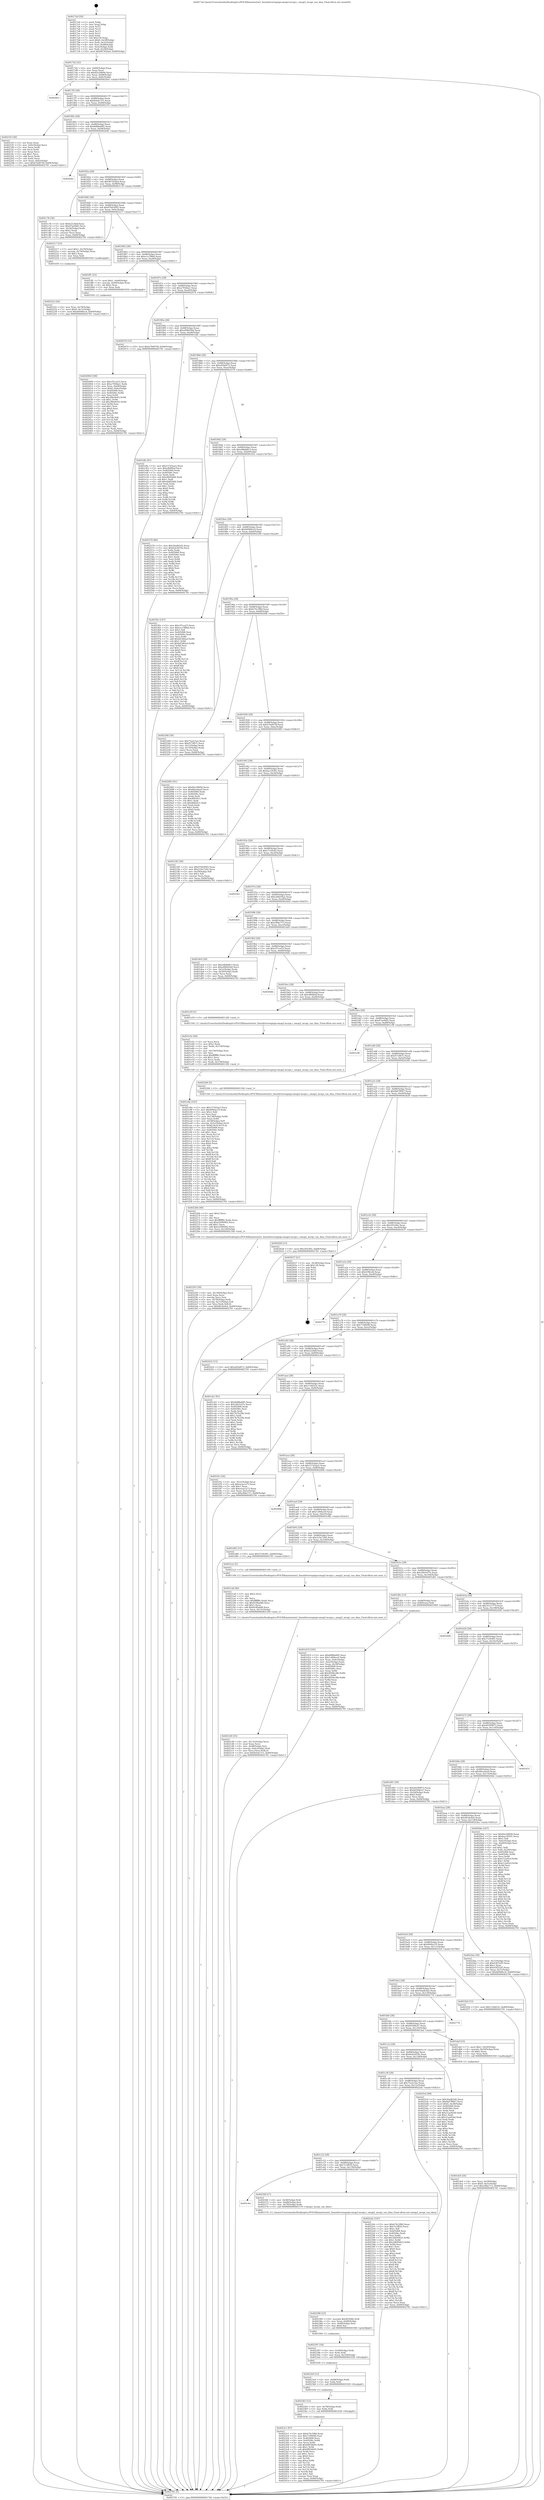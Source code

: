 digraph "0x4017a0" {
  label = "0x4017a0 (/mnt/c/Users/mathe/Desktop/tcc/POCII/binaries/extr_linuxdriversspispi-omap2-mcspi.c_omap2_mcspi_can_dma_Final-ollvm.out::main(0))"
  labelloc = "t"
  node[shape=record]

  Entry [label="",width=0.3,height=0.3,shape=circle,fillcolor=black,style=filled]
  "0x4017d2" [label="{
     0x4017d2 [32]\l
     | [instrs]\l
     &nbsp;&nbsp;0x4017d2 \<+6\>: mov -0x84(%rbp),%eax\l
     &nbsp;&nbsp;0x4017d8 \<+2\>: mov %eax,%ecx\l
     &nbsp;&nbsp;0x4017da \<+6\>: sub $0x82e2869d,%ecx\l
     &nbsp;&nbsp;0x4017e0 \<+6\>: mov %eax,-0x88(%rbp)\l
     &nbsp;&nbsp;0x4017e6 \<+6\>: mov %ecx,-0x8c(%rbp)\l
     &nbsp;&nbsp;0x4017ec \<+6\>: je 00000000004026ec \<main+0xf4c\>\l
  }"]
  "0x4026ec" [label="{
     0x4026ec\l
  }", style=dashed]
  "0x4017f2" [label="{
     0x4017f2 [28]\l
     | [instrs]\l
     &nbsp;&nbsp;0x4017f2 \<+5\>: jmp 00000000004017f7 \<main+0x57\>\l
     &nbsp;&nbsp;0x4017f7 \<+6\>: mov -0x88(%rbp),%eax\l
     &nbsp;&nbsp;0x4017fd \<+5\>: sub $0x8cbdc7e1,%eax\l
     &nbsp;&nbsp;0x401802 \<+6\>: mov %eax,-0x90(%rbp)\l
     &nbsp;&nbsp;0x401808 \<+6\>: je 00000000004021f3 \<main+0xa53\>\l
  }"]
  Exit [label="",width=0.3,height=0.3,shape=circle,fillcolor=black,style=filled,peripheries=2]
  "0x4021f3" [label="{
     0x4021f3 [36]\l
     | [instrs]\l
     &nbsp;&nbsp;0x4021f3 \<+2\>: xor %eax,%eax\l
     &nbsp;&nbsp;0x4021f5 \<+3\>: mov -0x6c(%rbp),%ecx\l
     &nbsp;&nbsp;0x4021f8 \<+2\>: mov %eax,%edx\l
     &nbsp;&nbsp;0x4021fa \<+2\>: sub %ecx,%edx\l
     &nbsp;&nbsp;0x4021fc \<+2\>: mov %eax,%ecx\l
     &nbsp;&nbsp;0x4021fe \<+3\>: sub $0x1,%ecx\l
     &nbsp;&nbsp;0x402201 \<+2\>: add %ecx,%edx\l
     &nbsp;&nbsp;0x402203 \<+2\>: sub %edx,%eax\l
     &nbsp;&nbsp;0x402205 \<+3\>: mov %eax,-0x6c(%rbp)\l
     &nbsp;&nbsp;0x402208 \<+10\>: movl $0xb7bd070f,-0x84(%rbp)\l
     &nbsp;&nbsp;0x402212 \<+5\>: jmp 0000000000402781 \<main+0xfe1\>\l
  }"]
  "0x40180e" [label="{
     0x40180e [28]\l
     | [instrs]\l
     &nbsp;&nbsp;0x40180e \<+5\>: jmp 0000000000401813 \<main+0x73\>\l
     &nbsp;&nbsp;0x401813 \<+6\>: mov -0x88(%rbp),%eax\l
     &nbsp;&nbsp;0x401819 \<+5\>: sub $0x8d88a685,%eax\l
     &nbsp;&nbsp;0x40181e \<+6\>: mov %eax,-0x94(%rbp)\l
     &nbsp;&nbsp;0x401824 \<+6\>: je 000000000040264c \<main+0xeac\>\l
  }"]
  "0x4023c1" [label="{
     0x4023c1 [97]\l
     | [instrs]\l
     &nbsp;&nbsp;0x4023c1 \<+5\>: mov $0xb74c5f8d,%eax\l
     &nbsp;&nbsp;0x4023c6 \<+5\>: mov $0x7190048,%esi\l
     &nbsp;&nbsp;0x4023cb \<+7\>: mov 0x405068,%ecx\l
     &nbsp;&nbsp;0x4023d2 \<+8\>: mov 0x40506c,%r8d\l
     &nbsp;&nbsp;0x4023da \<+3\>: mov %ecx,%r9d\l
     &nbsp;&nbsp;0x4023dd \<+7\>: add $0x6f834b95,%r9d\l
     &nbsp;&nbsp;0x4023e4 \<+4\>: sub $0x1,%r9d\l
     &nbsp;&nbsp;0x4023e8 \<+7\>: sub $0x6f834b95,%r9d\l
     &nbsp;&nbsp;0x4023ef \<+4\>: imul %r9d,%ecx\l
     &nbsp;&nbsp;0x4023f3 \<+3\>: and $0x1,%ecx\l
     &nbsp;&nbsp;0x4023f6 \<+3\>: cmp $0x0,%ecx\l
     &nbsp;&nbsp;0x4023f9 \<+4\>: sete %r10b\l
     &nbsp;&nbsp;0x4023fd \<+4\>: cmp $0xa,%r8d\l
     &nbsp;&nbsp;0x402401 \<+4\>: setl %r11b\l
     &nbsp;&nbsp;0x402405 \<+3\>: mov %r10b,%bl\l
     &nbsp;&nbsp;0x402408 \<+3\>: and %r11b,%bl\l
     &nbsp;&nbsp;0x40240b \<+3\>: xor %r11b,%r10b\l
     &nbsp;&nbsp;0x40240e \<+3\>: or %r10b,%bl\l
     &nbsp;&nbsp;0x402411 \<+3\>: test $0x1,%bl\l
     &nbsp;&nbsp;0x402414 \<+3\>: cmovne %esi,%eax\l
     &nbsp;&nbsp;0x402417 \<+6\>: mov %eax,-0x84(%rbp)\l
     &nbsp;&nbsp;0x40241d \<+5\>: jmp 0000000000402781 \<main+0xfe1\>\l
  }"]
  "0x40264c" [label="{
     0x40264c\l
  }", style=dashed]
  "0x40182a" [label="{
     0x40182a [28]\l
     | [instrs]\l
     &nbsp;&nbsp;0x40182a \<+5\>: jmp 000000000040182f \<main+0x8f\>\l
     &nbsp;&nbsp;0x40182f \<+6\>: mov -0x88(%rbp),%eax\l
     &nbsp;&nbsp;0x401835 \<+5\>: sub $0x96745ba4,%eax\l
     &nbsp;&nbsp;0x40183a \<+6\>: mov %eax,-0x98(%rbp)\l
     &nbsp;&nbsp;0x401840 \<+6\>: je 0000000000401c78 \<main+0x4d8\>\l
  }"]
  "0x4023b5" [label="{
     0x4023b5 [12]\l
     | [instrs]\l
     &nbsp;&nbsp;0x4023b5 \<+4\>: mov -0x78(%rbp),%rdx\l
     &nbsp;&nbsp;0x4023b9 \<+3\>: mov %rdx,%rdi\l
     &nbsp;&nbsp;0x4023bc \<+5\>: call 0000000000401030 \<free@plt\>\l
     | [calls]\l
     &nbsp;&nbsp;0x401030 \{1\} (unknown)\l
  }"]
  "0x401c78" [label="{
     0x401c78 [30]\l
     | [instrs]\l
     &nbsp;&nbsp;0x401c78 \<+5\>: mov $0xb222bbf,%eax\l
     &nbsp;&nbsp;0x401c7d \<+5\>: mov $0xd7ae0bf2,%ecx\l
     &nbsp;&nbsp;0x401c82 \<+3\>: mov -0x34(%rbp),%edx\l
     &nbsp;&nbsp;0x401c85 \<+3\>: cmp $0x2,%edx\l
     &nbsp;&nbsp;0x401c88 \<+3\>: cmovne %ecx,%eax\l
     &nbsp;&nbsp;0x401c8b \<+6\>: mov %eax,-0x84(%rbp)\l
     &nbsp;&nbsp;0x401c91 \<+5\>: jmp 0000000000402781 \<main+0xfe1\>\l
  }"]
  "0x401846" [label="{
     0x401846 [28]\l
     | [instrs]\l
     &nbsp;&nbsp;0x401846 \<+5\>: jmp 000000000040184b \<main+0xab\>\l
     &nbsp;&nbsp;0x40184b \<+6\>: mov -0x88(%rbp),%eax\l
     &nbsp;&nbsp;0x401851 \<+5\>: sub $0x97b03093,%eax\l
     &nbsp;&nbsp;0x401856 \<+6\>: mov %eax,-0x9c(%rbp)\l
     &nbsp;&nbsp;0x40185c \<+6\>: je 0000000000402217 \<main+0xa77\>\l
  }"]
  "0x402781" [label="{
     0x402781 [5]\l
     | [instrs]\l
     &nbsp;&nbsp;0x402781 \<+5\>: jmp 00000000004017d2 \<main+0x32\>\l
  }"]
  "0x4017a0" [label="{
     0x4017a0 [50]\l
     | [instrs]\l
     &nbsp;&nbsp;0x4017a0 \<+1\>: push %rbp\l
     &nbsp;&nbsp;0x4017a1 \<+3\>: mov %rsp,%rbp\l
     &nbsp;&nbsp;0x4017a4 \<+2\>: push %r15\l
     &nbsp;&nbsp;0x4017a6 \<+2\>: push %r14\l
     &nbsp;&nbsp;0x4017a8 \<+2\>: push %r13\l
     &nbsp;&nbsp;0x4017aa \<+2\>: push %r12\l
     &nbsp;&nbsp;0x4017ac \<+1\>: push %rbx\l
     &nbsp;&nbsp;0x4017ad \<+7\>: sub $0x128,%rsp\l
     &nbsp;&nbsp;0x4017b4 \<+7\>: movl $0x0,-0x38(%rbp)\l
     &nbsp;&nbsp;0x4017bb \<+3\>: mov %edi,-0x3c(%rbp)\l
     &nbsp;&nbsp;0x4017be \<+4\>: mov %rsi,-0x48(%rbp)\l
     &nbsp;&nbsp;0x4017c2 \<+3\>: mov -0x3c(%rbp),%edi\l
     &nbsp;&nbsp;0x4017c5 \<+3\>: mov %edi,-0x34(%rbp)\l
     &nbsp;&nbsp;0x4017c8 \<+10\>: movl $0x96745ba4,-0x84(%rbp)\l
  }"]
  "0x4023a9" [label="{
     0x4023a9 [12]\l
     | [instrs]\l
     &nbsp;&nbsp;0x4023a9 \<+4\>: mov -0x68(%rbp),%rdx\l
     &nbsp;&nbsp;0x4023ad \<+3\>: mov %rdx,%rdi\l
     &nbsp;&nbsp;0x4023b0 \<+5\>: call 0000000000401030 \<free@plt\>\l
     | [calls]\l
     &nbsp;&nbsp;0x401030 \{1\} (unknown)\l
  }"]
  "0x402217" [label="{
     0x402217 [23]\l
     | [instrs]\l
     &nbsp;&nbsp;0x402217 \<+7\>: movl $0x1,-0x70(%rbp)\l
     &nbsp;&nbsp;0x40221e \<+4\>: movslq -0x70(%rbp),%rax\l
     &nbsp;&nbsp;0x402222 \<+4\>: shl $0x3,%rax\l
     &nbsp;&nbsp;0x402226 \<+3\>: mov %rax,%rdi\l
     &nbsp;&nbsp;0x402229 \<+5\>: call 0000000000401050 \<malloc@plt\>\l
     | [calls]\l
     &nbsp;&nbsp;0x401050 \{1\} (unknown)\l
  }"]
  "0x401862" [label="{
     0x401862 [28]\l
     | [instrs]\l
     &nbsp;&nbsp;0x401862 \<+5\>: jmp 0000000000401867 \<main+0xc7\>\l
     &nbsp;&nbsp;0x401867 \<+6\>: mov -0x88(%rbp),%eax\l
     &nbsp;&nbsp;0x40186d \<+5\>: sub $0xa1a7f8bd,%eax\l
     &nbsp;&nbsp;0x401872 \<+6\>: mov %eax,-0xa0(%rbp)\l
     &nbsp;&nbsp;0x401878 \<+6\>: je 0000000000401ff1 \<main+0x851\>\l
  }"]
  "0x402397" [label="{
     0x402397 [18]\l
     | [instrs]\l
     &nbsp;&nbsp;0x402397 \<+4\>: mov -0x58(%rbp),%rdx\l
     &nbsp;&nbsp;0x40239b \<+3\>: mov %rdx,%rdi\l
     &nbsp;&nbsp;0x40239e \<+6\>: mov %eax,-0x144(%rbp)\l
     &nbsp;&nbsp;0x4023a4 \<+5\>: call 0000000000401030 \<free@plt\>\l
     | [calls]\l
     &nbsp;&nbsp;0x401030 \{1\} (unknown)\l
  }"]
  "0x401ff1" [label="{
     0x401ff1 [23]\l
     | [instrs]\l
     &nbsp;&nbsp;0x401ff1 \<+7\>: movl $0x1,-0x60(%rbp)\l
     &nbsp;&nbsp;0x401ff8 \<+4\>: movslq -0x60(%rbp),%rax\l
     &nbsp;&nbsp;0x401ffc \<+4\>: shl $0x2,%rax\l
     &nbsp;&nbsp;0x402000 \<+3\>: mov %rax,%rdi\l
     &nbsp;&nbsp;0x402003 \<+5\>: call 0000000000401050 \<malloc@plt\>\l
     | [calls]\l
     &nbsp;&nbsp;0x401050 \{1\} (unknown)\l
  }"]
  "0x40187e" [label="{
     0x40187e [28]\l
     | [instrs]\l
     &nbsp;&nbsp;0x40187e \<+5\>: jmp 0000000000401883 \<main+0xe3\>\l
     &nbsp;&nbsp;0x401883 \<+6\>: mov -0x88(%rbp),%eax\l
     &nbsp;&nbsp;0x401889 \<+5\>: sub $0xa7f56ba1,%eax\l
     &nbsp;&nbsp;0x40188e \<+6\>: mov %eax,-0xa4(%rbp)\l
     &nbsp;&nbsp;0x401894 \<+6\>: je 0000000000402074 \<main+0x8d4\>\l
  }"]
  "0x402380" [label="{
     0x402380 [23]\l
     | [instrs]\l
     &nbsp;&nbsp;0x402380 \<+10\>: movabs $0x4030b6,%rdi\l
     &nbsp;&nbsp;0x40238a \<+3\>: mov %eax,-0x80(%rbp)\l
     &nbsp;&nbsp;0x40238d \<+3\>: mov -0x80(%rbp),%esi\l
     &nbsp;&nbsp;0x402390 \<+2\>: mov $0x0,%al\l
     &nbsp;&nbsp;0x402392 \<+5\>: call 0000000000401040 \<printf@plt\>\l
     | [calls]\l
     &nbsp;&nbsp;0x401040 \{1\} (unknown)\l
  }"]
  "0x402074" [label="{
     0x402074 [15]\l
     | [instrs]\l
     &nbsp;&nbsp;0x402074 \<+10\>: movl $0xb7bd070f,-0x84(%rbp)\l
     &nbsp;&nbsp;0x40207e \<+5\>: jmp 0000000000402781 \<main+0xfe1\>\l
  }"]
  "0x40189a" [label="{
     0x40189a [28]\l
     | [instrs]\l
     &nbsp;&nbsp;0x40189a \<+5\>: jmp 000000000040189f \<main+0xff\>\l
     &nbsp;&nbsp;0x40189f \<+6\>: mov -0x88(%rbp),%eax\l
     &nbsp;&nbsp;0x4018a5 \<+5\>: sub $0xa90b026d,%eax\l
     &nbsp;&nbsp;0x4018aa \<+6\>: mov %eax,-0xa8(%rbp)\l
     &nbsp;&nbsp;0x4018b0 \<+6\>: je 0000000000401dfe \<main+0x65e\>\l
  }"]
  "0x401c6e" [label="{
     0x401c6e\l
  }", style=dashed]
  "0x401dfe" [label="{
     0x401dfe [91]\l
     | [instrs]\l
     &nbsp;&nbsp;0x401dfe \<+5\>: mov $0x157d3aa3,%eax\l
     &nbsp;&nbsp;0x401e03 \<+5\>: mov $0xcf84f6af,%ecx\l
     &nbsp;&nbsp;0x401e08 \<+7\>: mov 0x405068,%edx\l
     &nbsp;&nbsp;0x401e0f \<+7\>: mov 0x40506c,%esi\l
     &nbsp;&nbsp;0x401e16 \<+2\>: mov %edx,%edi\l
     &nbsp;&nbsp;0x401e18 \<+6\>: sub $0xe8df2dd4,%edi\l
     &nbsp;&nbsp;0x401e1e \<+3\>: sub $0x1,%edi\l
     &nbsp;&nbsp;0x401e21 \<+6\>: add $0xe8df2dd4,%edi\l
     &nbsp;&nbsp;0x401e27 \<+3\>: imul %edi,%edx\l
     &nbsp;&nbsp;0x401e2a \<+3\>: and $0x1,%edx\l
     &nbsp;&nbsp;0x401e2d \<+3\>: cmp $0x0,%edx\l
     &nbsp;&nbsp;0x401e30 \<+4\>: sete %r8b\l
     &nbsp;&nbsp;0x401e34 \<+3\>: cmp $0xa,%esi\l
     &nbsp;&nbsp;0x401e37 \<+4\>: setl %r9b\l
     &nbsp;&nbsp;0x401e3b \<+3\>: mov %r8b,%r10b\l
     &nbsp;&nbsp;0x401e3e \<+3\>: and %r9b,%r10b\l
     &nbsp;&nbsp;0x401e41 \<+3\>: xor %r9b,%r8b\l
     &nbsp;&nbsp;0x401e44 \<+3\>: or %r8b,%r10b\l
     &nbsp;&nbsp;0x401e47 \<+4\>: test $0x1,%r10b\l
     &nbsp;&nbsp;0x401e4b \<+3\>: cmovne %ecx,%eax\l
     &nbsp;&nbsp;0x401e4e \<+6\>: mov %eax,-0x84(%rbp)\l
     &nbsp;&nbsp;0x401e54 \<+5\>: jmp 0000000000402781 \<main+0xfe1\>\l
  }"]
  "0x4018b6" [label="{
     0x4018b6 [28]\l
     | [instrs]\l
     &nbsp;&nbsp;0x4018b6 \<+5\>: jmp 00000000004018bb \<main+0x11b\>\l
     &nbsp;&nbsp;0x4018bb \<+6\>: mov -0x88(%rbp),%eax\l
     &nbsp;&nbsp;0x4018c1 \<+5\>: sub $0xa92bf472,%eax\l
     &nbsp;&nbsp;0x4018c6 \<+6\>: mov %eax,-0xac(%rbp)\l
     &nbsp;&nbsp;0x4018cc \<+6\>: je 0000000000402570 \<main+0xdd0\>\l
  }"]
  "0x40236f" [label="{
     0x40236f [17]\l
     | [instrs]\l
     &nbsp;&nbsp;0x40236f \<+4\>: mov -0x58(%rbp),%rdi\l
     &nbsp;&nbsp;0x402373 \<+4\>: mov -0x68(%rbp),%rsi\l
     &nbsp;&nbsp;0x402377 \<+4\>: mov -0x78(%rbp),%rdx\l
     &nbsp;&nbsp;0x40237b \<+5\>: call 0000000000401570 \<omap2_mcspi_can_dma\>\l
     | [calls]\l
     &nbsp;&nbsp;0x401570 \{1\} (/mnt/c/Users/mathe/Desktop/tcc/POCII/binaries/extr_linuxdriversspispi-omap2-mcspi.c_omap2_mcspi_can_dma_Final-ollvm.out::omap2_mcspi_can_dma)\l
  }"]
  "0x402570" [label="{
     0x402570 [86]\l
     | [instrs]\l
     &nbsp;&nbsp;0x402570 \<+5\>: mov $0x56adb3d2,%eax\l
     &nbsp;&nbsp;0x402575 \<+5\>: mov $0x6eb3d19e,%ecx\l
     &nbsp;&nbsp;0x40257a \<+2\>: xor %edx,%edx\l
     &nbsp;&nbsp;0x40257c \<+7\>: mov 0x405068,%esi\l
     &nbsp;&nbsp;0x402583 \<+7\>: mov 0x40506c,%edi\l
     &nbsp;&nbsp;0x40258a \<+3\>: sub $0x1,%edx\l
     &nbsp;&nbsp;0x40258d \<+3\>: mov %esi,%r8d\l
     &nbsp;&nbsp;0x402590 \<+3\>: add %edx,%r8d\l
     &nbsp;&nbsp;0x402593 \<+4\>: imul %r8d,%esi\l
     &nbsp;&nbsp;0x402597 \<+3\>: and $0x1,%esi\l
     &nbsp;&nbsp;0x40259a \<+3\>: cmp $0x0,%esi\l
     &nbsp;&nbsp;0x40259d \<+4\>: sete %r9b\l
     &nbsp;&nbsp;0x4025a1 \<+3\>: cmp $0xa,%edi\l
     &nbsp;&nbsp;0x4025a4 \<+4\>: setl %r10b\l
     &nbsp;&nbsp;0x4025a8 \<+3\>: mov %r9b,%r11b\l
     &nbsp;&nbsp;0x4025ab \<+3\>: and %r10b,%r11b\l
     &nbsp;&nbsp;0x4025ae \<+3\>: xor %r10b,%r9b\l
     &nbsp;&nbsp;0x4025b1 \<+3\>: or %r9b,%r11b\l
     &nbsp;&nbsp;0x4025b4 \<+4\>: test $0x1,%r11b\l
     &nbsp;&nbsp;0x4025b8 \<+3\>: cmovne %ecx,%eax\l
     &nbsp;&nbsp;0x4025bb \<+6\>: mov %eax,-0x84(%rbp)\l
     &nbsp;&nbsp;0x4025c1 \<+5\>: jmp 0000000000402781 \<main+0xfe1\>\l
  }"]
  "0x4018d2" [label="{
     0x4018d2 [28]\l
     | [instrs]\l
     &nbsp;&nbsp;0x4018d2 \<+5\>: jmp 00000000004018d7 \<main+0x137\>\l
     &nbsp;&nbsp;0x4018d7 \<+6\>: mov -0x88(%rbp),%eax\l
     &nbsp;&nbsp;0x4018dd \<+5\>: sub $0xa9bbb8c3,%eax\l
     &nbsp;&nbsp;0x4018e2 \<+6\>: mov %eax,-0xb0(%rbp)\l
     &nbsp;&nbsp;0x4018e8 \<+6\>: je 0000000000401f5e \<main+0x7be\>\l
  }"]
  "0x401c52" [label="{
     0x401c52 [28]\l
     | [instrs]\l
     &nbsp;&nbsp;0x401c52 \<+5\>: jmp 0000000000401c57 \<main+0x4b7\>\l
     &nbsp;&nbsp;0x401c57 \<+6\>: mov -0x88(%rbp),%eax\l
     &nbsp;&nbsp;0x401c5d \<+5\>: sub $0x7e1ff5f3,%eax\l
     &nbsp;&nbsp;0x401c62 \<+6\>: mov %eax,-0x130(%rbp)\l
     &nbsp;&nbsp;0x401c68 \<+6\>: je 000000000040236f \<main+0xbcf\>\l
  }"]
  "0x401f5e" [label="{
     0x401f5e [147]\l
     | [instrs]\l
     &nbsp;&nbsp;0x401f5e \<+5\>: mov $0xcf7cca53,%eax\l
     &nbsp;&nbsp;0x401f63 \<+5\>: mov $0xa1a7f8bd,%ecx\l
     &nbsp;&nbsp;0x401f68 \<+2\>: mov $0x1,%dl\l
     &nbsp;&nbsp;0x401f6a \<+7\>: mov 0x405068,%esi\l
     &nbsp;&nbsp;0x401f71 \<+7\>: mov 0x40506c,%edi\l
     &nbsp;&nbsp;0x401f78 \<+3\>: mov %esi,%r8d\l
     &nbsp;&nbsp;0x401f7b \<+7\>: add $0xb43d6acf,%r8d\l
     &nbsp;&nbsp;0x401f82 \<+4\>: sub $0x1,%r8d\l
     &nbsp;&nbsp;0x401f86 \<+7\>: sub $0xb43d6acf,%r8d\l
     &nbsp;&nbsp;0x401f8d \<+4\>: imul %r8d,%esi\l
     &nbsp;&nbsp;0x401f91 \<+3\>: and $0x1,%esi\l
     &nbsp;&nbsp;0x401f94 \<+3\>: cmp $0x0,%esi\l
     &nbsp;&nbsp;0x401f97 \<+4\>: sete %r9b\l
     &nbsp;&nbsp;0x401f9b \<+3\>: cmp $0xa,%edi\l
     &nbsp;&nbsp;0x401f9e \<+4\>: setl %r10b\l
     &nbsp;&nbsp;0x401fa2 \<+3\>: mov %r9b,%r11b\l
     &nbsp;&nbsp;0x401fa5 \<+4\>: xor $0xff,%r11b\l
     &nbsp;&nbsp;0x401fa9 \<+3\>: mov %r10b,%bl\l
     &nbsp;&nbsp;0x401fac \<+3\>: xor $0xff,%bl\l
     &nbsp;&nbsp;0x401faf \<+3\>: xor $0x0,%dl\l
     &nbsp;&nbsp;0x401fb2 \<+3\>: mov %r11b,%r14b\l
     &nbsp;&nbsp;0x401fb5 \<+4\>: and $0x0,%r14b\l
     &nbsp;&nbsp;0x401fb9 \<+3\>: and %dl,%r9b\l
     &nbsp;&nbsp;0x401fbc \<+3\>: mov %bl,%r15b\l
     &nbsp;&nbsp;0x401fbf \<+4\>: and $0x0,%r15b\l
     &nbsp;&nbsp;0x401fc3 \<+3\>: and %dl,%r10b\l
     &nbsp;&nbsp;0x401fc6 \<+3\>: or %r9b,%r14b\l
     &nbsp;&nbsp;0x401fc9 \<+3\>: or %r10b,%r15b\l
     &nbsp;&nbsp;0x401fcc \<+3\>: xor %r15b,%r14b\l
     &nbsp;&nbsp;0x401fcf \<+3\>: or %bl,%r11b\l
     &nbsp;&nbsp;0x401fd2 \<+4\>: xor $0xff,%r11b\l
     &nbsp;&nbsp;0x401fd6 \<+3\>: or $0x0,%dl\l
     &nbsp;&nbsp;0x401fd9 \<+3\>: and %dl,%r11b\l
     &nbsp;&nbsp;0x401fdc \<+3\>: or %r11b,%r14b\l
     &nbsp;&nbsp;0x401fdf \<+4\>: test $0x1,%r14b\l
     &nbsp;&nbsp;0x401fe3 \<+3\>: cmovne %ecx,%eax\l
     &nbsp;&nbsp;0x401fe6 \<+6\>: mov %eax,-0x84(%rbp)\l
     &nbsp;&nbsp;0x401fec \<+5\>: jmp 0000000000402781 \<main+0xfe1\>\l
  }"]
  "0x4018ee" [label="{
     0x4018ee [28]\l
     | [instrs]\l
     &nbsp;&nbsp;0x4018ee \<+5\>: jmp 00000000004018f3 \<main+0x153\>\l
     &nbsp;&nbsp;0x4018f3 \<+6\>: mov -0x88(%rbp),%eax\l
     &nbsp;&nbsp;0x4018f9 \<+5\>: sub $0xb6948cc4,%eax\l
     &nbsp;&nbsp;0x4018fe \<+6\>: mov %eax,-0xb4(%rbp)\l
     &nbsp;&nbsp;0x401904 \<+6\>: je 0000000000402248 \<main+0xaa8\>\l
  }"]
  "0x4022dc" [label="{
     0x4022dc [147]\l
     | [instrs]\l
     &nbsp;&nbsp;0x4022dc \<+5\>: mov $0xb74c5f8d,%eax\l
     &nbsp;&nbsp;0x4022e1 \<+5\>: mov $0x7e1ff5f3,%ecx\l
     &nbsp;&nbsp;0x4022e6 \<+2\>: mov $0x1,%dl\l
     &nbsp;&nbsp;0x4022e8 \<+7\>: mov 0x405068,%esi\l
     &nbsp;&nbsp;0x4022ef \<+7\>: mov 0x40506c,%edi\l
     &nbsp;&nbsp;0x4022f6 \<+3\>: mov %esi,%r8d\l
     &nbsp;&nbsp;0x4022f9 \<+7\>: add $0x2d695823,%r8d\l
     &nbsp;&nbsp;0x402300 \<+4\>: sub $0x1,%r8d\l
     &nbsp;&nbsp;0x402304 \<+7\>: sub $0x2d695823,%r8d\l
     &nbsp;&nbsp;0x40230b \<+4\>: imul %r8d,%esi\l
     &nbsp;&nbsp;0x40230f \<+3\>: and $0x1,%esi\l
     &nbsp;&nbsp;0x402312 \<+3\>: cmp $0x0,%esi\l
     &nbsp;&nbsp;0x402315 \<+4\>: sete %r9b\l
     &nbsp;&nbsp;0x402319 \<+3\>: cmp $0xa,%edi\l
     &nbsp;&nbsp;0x40231c \<+4\>: setl %r10b\l
     &nbsp;&nbsp;0x402320 \<+3\>: mov %r9b,%r11b\l
     &nbsp;&nbsp;0x402323 \<+4\>: xor $0xff,%r11b\l
     &nbsp;&nbsp;0x402327 \<+3\>: mov %r10b,%bl\l
     &nbsp;&nbsp;0x40232a \<+3\>: xor $0xff,%bl\l
     &nbsp;&nbsp;0x40232d \<+3\>: xor $0x1,%dl\l
     &nbsp;&nbsp;0x402330 \<+3\>: mov %r11b,%r14b\l
     &nbsp;&nbsp;0x402333 \<+4\>: and $0xff,%r14b\l
     &nbsp;&nbsp;0x402337 \<+3\>: and %dl,%r9b\l
     &nbsp;&nbsp;0x40233a \<+3\>: mov %bl,%r15b\l
     &nbsp;&nbsp;0x40233d \<+4\>: and $0xff,%r15b\l
     &nbsp;&nbsp;0x402341 \<+3\>: and %dl,%r10b\l
     &nbsp;&nbsp;0x402344 \<+3\>: or %r9b,%r14b\l
     &nbsp;&nbsp;0x402347 \<+3\>: or %r10b,%r15b\l
     &nbsp;&nbsp;0x40234a \<+3\>: xor %r15b,%r14b\l
     &nbsp;&nbsp;0x40234d \<+3\>: or %bl,%r11b\l
     &nbsp;&nbsp;0x402350 \<+4\>: xor $0xff,%r11b\l
     &nbsp;&nbsp;0x402354 \<+3\>: or $0x1,%dl\l
     &nbsp;&nbsp;0x402357 \<+3\>: and %dl,%r11b\l
     &nbsp;&nbsp;0x40235a \<+3\>: or %r11b,%r14b\l
     &nbsp;&nbsp;0x40235d \<+4\>: test $0x1,%r14b\l
     &nbsp;&nbsp;0x402361 \<+3\>: cmovne %ecx,%eax\l
     &nbsp;&nbsp;0x402364 \<+6\>: mov %eax,-0x84(%rbp)\l
     &nbsp;&nbsp;0x40236a \<+5\>: jmp 0000000000402781 \<main+0xfe1\>\l
  }"]
  "0x402248" [label="{
     0x402248 [30]\l
     | [instrs]\l
     &nbsp;&nbsp;0x402248 \<+5\>: mov $0x75a2c5ae,%eax\l
     &nbsp;&nbsp;0x40224d \<+5\>: mov $0xf572fb7c,%ecx\l
     &nbsp;&nbsp;0x402252 \<+3\>: mov -0x7c(%rbp),%edx\l
     &nbsp;&nbsp;0x402255 \<+3\>: cmp -0x70(%rbp),%edx\l
     &nbsp;&nbsp;0x402258 \<+3\>: cmovl %ecx,%eax\l
     &nbsp;&nbsp;0x40225b \<+6\>: mov %eax,-0x84(%rbp)\l
     &nbsp;&nbsp;0x402261 \<+5\>: jmp 0000000000402781 \<main+0xfe1\>\l
  }"]
  "0x40190a" [label="{
     0x40190a [28]\l
     | [instrs]\l
     &nbsp;&nbsp;0x40190a \<+5\>: jmp 000000000040190f \<main+0x16f\>\l
     &nbsp;&nbsp;0x40190f \<+6\>: mov -0x88(%rbp),%eax\l
     &nbsp;&nbsp;0x401915 \<+5\>: sub $0xb74c5f8d,%eax\l
     &nbsp;&nbsp;0x40191a \<+6\>: mov %eax,-0xb8(%rbp)\l
     &nbsp;&nbsp;0x401920 \<+6\>: je 00000000004026fb \<main+0xf5b\>\l
  }"]
  "0x401c36" [label="{
     0x401c36 [28]\l
     | [instrs]\l
     &nbsp;&nbsp;0x401c36 \<+5\>: jmp 0000000000401c3b \<main+0x49b\>\l
     &nbsp;&nbsp;0x401c3b \<+6\>: mov -0x88(%rbp),%eax\l
     &nbsp;&nbsp;0x401c41 \<+5\>: sub $0x75a2c5ae,%eax\l
     &nbsp;&nbsp;0x401c46 \<+6\>: mov %eax,-0x12c(%rbp)\l
     &nbsp;&nbsp;0x401c4c \<+6\>: je 00000000004022dc \<main+0xb3c\>\l
  }"]
  "0x4026fb" [label="{
     0x4026fb\l
  }", style=dashed]
  "0x401926" [label="{
     0x401926 [28]\l
     | [instrs]\l
     &nbsp;&nbsp;0x401926 \<+5\>: jmp 000000000040192b \<main+0x18b\>\l
     &nbsp;&nbsp;0x40192b \<+6\>: mov -0x88(%rbp),%eax\l
     &nbsp;&nbsp;0x401931 \<+5\>: sub $0xb7bd070f,%eax\l
     &nbsp;&nbsp;0x401936 \<+6\>: mov %eax,-0xbc(%rbp)\l
     &nbsp;&nbsp;0x40193c \<+6\>: je 0000000000402083 \<main+0x8e3\>\l
  }"]
  "0x4025c6" [label="{
     0x4025c6 [98]\l
     | [instrs]\l
     &nbsp;&nbsp;0x4025c6 \<+5\>: mov $0x56adb3d2,%eax\l
     &nbsp;&nbsp;0x4025cb \<+5\>: mov $0xfdd780b7,%ecx\l
     &nbsp;&nbsp;0x4025d0 \<+7\>: movl $0x0,-0x38(%rbp)\l
     &nbsp;&nbsp;0x4025d7 \<+7\>: mov 0x405068,%edx\l
     &nbsp;&nbsp;0x4025de \<+7\>: mov 0x40506c,%esi\l
     &nbsp;&nbsp;0x4025e5 \<+2\>: mov %edx,%edi\l
     &nbsp;&nbsp;0x4025e7 \<+6\>: add $0x21aa9c0d,%edi\l
     &nbsp;&nbsp;0x4025ed \<+3\>: sub $0x1,%edi\l
     &nbsp;&nbsp;0x4025f0 \<+6\>: sub $0x21aa9c0d,%edi\l
     &nbsp;&nbsp;0x4025f6 \<+3\>: imul %edi,%edx\l
     &nbsp;&nbsp;0x4025f9 \<+3\>: and $0x1,%edx\l
     &nbsp;&nbsp;0x4025fc \<+3\>: cmp $0x0,%edx\l
     &nbsp;&nbsp;0x4025ff \<+4\>: sete %r8b\l
     &nbsp;&nbsp;0x402603 \<+3\>: cmp $0xa,%esi\l
     &nbsp;&nbsp;0x402606 \<+4\>: setl %r9b\l
     &nbsp;&nbsp;0x40260a \<+3\>: mov %r8b,%r10b\l
     &nbsp;&nbsp;0x40260d \<+3\>: and %r9b,%r10b\l
     &nbsp;&nbsp;0x402610 \<+3\>: xor %r9b,%r8b\l
     &nbsp;&nbsp;0x402613 \<+3\>: or %r8b,%r10b\l
     &nbsp;&nbsp;0x402616 \<+4\>: test $0x1,%r10b\l
     &nbsp;&nbsp;0x40261a \<+3\>: cmovne %ecx,%eax\l
     &nbsp;&nbsp;0x40261d \<+6\>: mov %eax,-0x84(%rbp)\l
     &nbsp;&nbsp;0x402623 \<+5\>: jmp 0000000000402781 \<main+0xfe1\>\l
  }"]
  "0x402083" [label="{
     0x402083 [91]\l
     | [instrs]\l
     &nbsp;&nbsp;0x402083 \<+5\>: mov $0x82e2869d,%eax\l
     &nbsp;&nbsp;0x402088 \<+5\>: mov $0x46ee4aa9,%ecx\l
     &nbsp;&nbsp;0x40208d \<+7\>: mov 0x405068,%edx\l
     &nbsp;&nbsp;0x402094 \<+7\>: mov 0x40506c,%esi\l
     &nbsp;&nbsp;0x40209b \<+2\>: mov %edx,%edi\l
     &nbsp;&nbsp;0x40209d \<+6\>: add $0x46820c1,%edi\l
     &nbsp;&nbsp;0x4020a3 \<+3\>: sub $0x1,%edi\l
     &nbsp;&nbsp;0x4020a6 \<+6\>: sub $0x46820c1,%edi\l
     &nbsp;&nbsp;0x4020ac \<+3\>: imul %edi,%edx\l
     &nbsp;&nbsp;0x4020af \<+3\>: and $0x1,%edx\l
     &nbsp;&nbsp;0x4020b2 \<+3\>: cmp $0x0,%edx\l
     &nbsp;&nbsp;0x4020b5 \<+4\>: sete %r8b\l
     &nbsp;&nbsp;0x4020b9 \<+3\>: cmp $0xa,%esi\l
     &nbsp;&nbsp;0x4020bc \<+4\>: setl %r9b\l
     &nbsp;&nbsp;0x4020c0 \<+3\>: mov %r8b,%r10b\l
     &nbsp;&nbsp;0x4020c3 \<+3\>: and %r9b,%r10b\l
     &nbsp;&nbsp;0x4020c6 \<+3\>: xor %r9b,%r8b\l
     &nbsp;&nbsp;0x4020c9 \<+3\>: or %r8b,%r10b\l
     &nbsp;&nbsp;0x4020cc \<+4\>: test $0x1,%r10b\l
     &nbsp;&nbsp;0x4020d0 \<+3\>: cmovne %ecx,%eax\l
     &nbsp;&nbsp;0x4020d3 \<+6\>: mov %eax,-0x84(%rbp)\l
     &nbsp;&nbsp;0x4020d9 \<+5\>: jmp 0000000000402781 \<main+0xfe1\>\l
  }"]
  "0x401942" [label="{
     0x401942 [28]\l
     | [instrs]\l
     &nbsp;&nbsp;0x401942 \<+5\>: jmp 0000000000401947 \<main+0x1a7\>\l
     &nbsp;&nbsp;0x401947 \<+6\>: mov -0x88(%rbp),%eax\l
     &nbsp;&nbsp;0x40194d \<+5\>: sub $0xbac18391,%eax\l
     &nbsp;&nbsp;0x401952 \<+6\>: mov %eax,-0xc0(%rbp)\l
     &nbsp;&nbsp;0x401958 \<+6\>: je 0000000000402185 \<main+0x9e5\>\l
  }"]
  "0x402293" [label="{
     0x402293 [39]\l
     | [instrs]\l
     &nbsp;&nbsp;0x402293 \<+6\>: mov -0x140(%rbp),%ecx\l
     &nbsp;&nbsp;0x402299 \<+3\>: imul %eax,%ecx\l
     &nbsp;&nbsp;0x40229c \<+3\>: movslq %ecx,%rsi\l
     &nbsp;&nbsp;0x40229f \<+4\>: mov -0x78(%rbp),%rdi\l
     &nbsp;&nbsp;0x4022a3 \<+4\>: movslq -0x7c(%rbp),%r8\l
     &nbsp;&nbsp;0x4022a7 \<+4\>: mov %rsi,(%rdi,%r8,8)\l
     &nbsp;&nbsp;0x4022ab \<+10\>: movl $0x481befed,-0x84(%rbp)\l
     &nbsp;&nbsp;0x4022b5 \<+5\>: jmp 0000000000402781 \<main+0xfe1\>\l
  }"]
  "0x402185" [label="{
     0x402185 [30]\l
     | [instrs]\l
     &nbsp;&nbsp;0x402185 \<+5\>: mov $0x97b03093,%eax\l
     &nbsp;&nbsp;0x40218a \<+5\>: mov $0x210e7244,%ecx\l
     &nbsp;&nbsp;0x40218f \<+3\>: mov -0x29(%rbp),%dl\l
     &nbsp;&nbsp;0x402192 \<+3\>: test $0x1,%dl\l
     &nbsp;&nbsp;0x402195 \<+3\>: cmovne %ecx,%eax\l
     &nbsp;&nbsp;0x402198 \<+6\>: mov %eax,-0x84(%rbp)\l
     &nbsp;&nbsp;0x40219e \<+5\>: jmp 0000000000402781 \<main+0xfe1\>\l
  }"]
  "0x40195e" [label="{
     0x40195e [28]\l
     | [instrs]\l
     &nbsp;&nbsp;0x40195e \<+5\>: jmp 0000000000401963 \<main+0x1c3\>\l
     &nbsp;&nbsp;0x401963 \<+6\>: mov -0x88(%rbp),%eax\l
     &nbsp;&nbsp;0x401969 \<+5\>: sub $0xc7c5fed2,%eax\l
     &nbsp;&nbsp;0x40196e \<+6\>: mov %eax,-0xc4(%rbp)\l
     &nbsp;&nbsp;0x401974 \<+6\>: je 0000000000402561 \<main+0xdc1\>\l
  }"]
  "0x40226b" [label="{
     0x40226b [40]\l
     | [instrs]\l
     &nbsp;&nbsp;0x40226b \<+5\>: mov $0x2,%ecx\l
     &nbsp;&nbsp;0x402270 \<+1\>: cltd\l
     &nbsp;&nbsp;0x402271 \<+2\>: idiv %ecx\l
     &nbsp;&nbsp;0x402273 \<+6\>: imul $0xfffffffe,%edx,%ecx\l
     &nbsp;&nbsp;0x402279 \<+6\>: sub $0xe2496902,%ecx\l
     &nbsp;&nbsp;0x40227f \<+3\>: add $0x1,%ecx\l
     &nbsp;&nbsp;0x402282 \<+6\>: add $0xe2496902,%ecx\l
     &nbsp;&nbsp;0x402288 \<+6\>: mov %ecx,-0x140(%rbp)\l
     &nbsp;&nbsp;0x40228e \<+5\>: call 0000000000401160 \<next_i\>\l
     | [calls]\l
     &nbsp;&nbsp;0x401160 \{1\} (/mnt/c/Users/mathe/Desktop/tcc/POCII/binaries/extr_linuxdriversspispi-omap2-mcspi.c_omap2_mcspi_can_dma_Final-ollvm.out::next_i)\l
  }"]
  "0x402561" [label="{
     0x402561\l
  }", style=dashed]
  "0x40197a" [label="{
     0x40197a [28]\l
     | [instrs]\l
     &nbsp;&nbsp;0x40197a \<+5\>: jmp 000000000040197f \<main+0x1df\>\l
     &nbsp;&nbsp;0x40197f \<+6\>: mov -0x88(%rbp),%eax\l
     &nbsp;&nbsp;0x401985 \<+5\>: sub $0xcd4b59a2,%eax\l
     &nbsp;&nbsp;0x40198a \<+6\>: mov %eax,-0xc8(%rbp)\l
     &nbsp;&nbsp;0x401990 \<+6\>: je 00000000004024d3 \<main+0xd33\>\l
  }"]
  "0x40222e" [label="{
     0x40222e [26]\l
     | [instrs]\l
     &nbsp;&nbsp;0x40222e \<+4\>: mov %rax,-0x78(%rbp)\l
     &nbsp;&nbsp;0x402232 \<+7\>: movl $0x0,-0x7c(%rbp)\l
     &nbsp;&nbsp;0x402239 \<+10\>: movl $0xb6948cc4,-0x84(%rbp)\l
     &nbsp;&nbsp;0x402243 \<+5\>: jmp 0000000000402781 \<main+0xfe1\>\l
  }"]
  "0x4024d3" [label="{
     0x4024d3\l
  }", style=dashed]
  "0x401996" [label="{
     0x401996 [28]\l
     | [instrs]\l
     &nbsp;&nbsp;0x401996 \<+5\>: jmp 000000000040199b \<main+0x1fb\>\l
     &nbsp;&nbsp;0x40199b \<+6\>: mov -0x88(%rbp),%eax\l
     &nbsp;&nbsp;0x4019a1 \<+5\>: sub $0xcf6be712,%eax\l
     &nbsp;&nbsp;0x4019a6 \<+6\>: mov %eax,-0xcc(%rbp)\l
     &nbsp;&nbsp;0x4019ac \<+6\>: je 0000000000401de0 \<main+0x640\>\l
  }"]
  "0x4021d0" [label="{
     0x4021d0 [35]\l
     | [instrs]\l
     &nbsp;&nbsp;0x4021d0 \<+6\>: mov -0x13c(%rbp),%ecx\l
     &nbsp;&nbsp;0x4021d6 \<+3\>: imul %eax,%ecx\l
     &nbsp;&nbsp;0x4021d9 \<+4\>: mov -0x68(%rbp),%rsi\l
     &nbsp;&nbsp;0x4021dd \<+4\>: movslq -0x6c(%rbp),%rdi\l
     &nbsp;&nbsp;0x4021e1 \<+3\>: mov %ecx,(%rsi,%rdi,4)\l
     &nbsp;&nbsp;0x4021e4 \<+10\>: movl $0x8cbdc7e1,-0x84(%rbp)\l
     &nbsp;&nbsp;0x4021ee \<+5\>: jmp 0000000000402781 \<main+0xfe1\>\l
  }"]
  "0x401de0" [label="{
     0x401de0 [30]\l
     | [instrs]\l
     &nbsp;&nbsp;0x401de0 \<+5\>: mov $0xa9bbb8c3,%eax\l
     &nbsp;&nbsp;0x401de5 \<+5\>: mov $0xa90b026d,%ecx\l
     &nbsp;&nbsp;0x401dea \<+3\>: mov -0x5c(%rbp),%edx\l
     &nbsp;&nbsp;0x401ded \<+3\>: cmp -0x50(%rbp),%edx\l
     &nbsp;&nbsp;0x401df0 \<+3\>: cmovl %ecx,%eax\l
     &nbsp;&nbsp;0x401df3 \<+6\>: mov %eax,-0x84(%rbp)\l
     &nbsp;&nbsp;0x401df9 \<+5\>: jmp 0000000000402781 \<main+0xfe1\>\l
  }"]
  "0x4019b2" [label="{
     0x4019b2 [28]\l
     | [instrs]\l
     &nbsp;&nbsp;0x4019b2 \<+5\>: jmp 00000000004019b7 \<main+0x217\>\l
     &nbsp;&nbsp;0x4019b7 \<+6\>: mov -0x88(%rbp),%eax\l
     &nbsp;&nbsp;0x4019bd \<+5\>: sub $0xcf7cca53,%eax\l
     &nbsp;&nbsp;0x4019c2 \<+6\>: mov %eax,-0xd0(%rbp)\l
     &nbsp;&nbsp;0x4019c8 \<+6\>: je 00000000004026bb \<main+0xf1b\>\l
  }"]
  "0x4021a8" [label="{
     0x4021a8 [40]\l
     | [instrs]\l
     &nbsp;&nbsp;0x4021a8 \<+5\>: mov $0x2,%ecx\l
     &nbsp;&nbsp;0x4021ad \<+1\>: cltd\l
     &nbsp;&nbsp;0x4021ae \<+2\>: idiv %ecx\l
     &nbsp;&nbsp;0x4021b0 \<+6\>: imul $0xfffffffe,%edx,%ecx\l
     &nbsp;&nbsp;0x4021b6 \<+6\>: sub $0x818fadd8,%ecx\l
     &nbsp;&nbsp;0x4021bc \<+3\>: add $0x1,%ecx\l
     &nbsp;&nbsp;0x4021bf \<+6\>: add $0x818fadd8,%ecx\l
     &nbsp;&nbsp;0x4021c5 \<+6\>: mov %ecx,-0x13c(%rbp)\l
     &nbsp;&nbsp;0x4021cb \<+5\>: call 0000000000401160 \<next_i\>\l
     | [calls]\l
     &nbsp;&nbsp;0x401160 \{1\} (/mnt/c/Users/mathe/Desktop/tcc/POCII/binaries/extr_linuxdriversspispi-omap2-mcspi.c_omap2_mcspi_can_dma_Final-ollvm.out::next_i)\l
  }"]
  "0x4026bb" [label="{
     0x4026bb\l
  }", style=dashed]
  "0x4019ce" [label="{
     0x4019ce [28]\l
     | [instrs]\l
     &nbsp;&nbsp;0x4019ce \<+5\>: jmp 00000000004019d3 \<main+0x233\>\l
     &nbsp;&nbsp;0x4019d3 \<+6\>: mov -0x88(%rbp),%eax\l
     &nbsp;&nbsp;0x4019d9 \<+5\>: sub $0xcf84f6af,%eax\l
     &nbsp;&nbsp;0x4019de \<+6\>: mov %eax,-0xd4(%rbp)\l
     &nbsp;&nbsp;0x4019e4 \<+6\>: je 0000000000401e59 \<main+0x6b9\>\l
  }"]
  "0x402008" [label="{
     0x402008 [108]\l
     | [instrs]\l
     &nbsp;&nbsp;0x402008 \<+5\>: mov $0xcf7cca53,%ecx\l
     &nbsp;&nbsp;0x40200d \<+5\>: mov $0xa7f56ba1,%edx\l
     &nbsp;&nbsp;0x402012 \<+4\>: mov %rax,-0x68(%rbp)\l
     &nbsp;&nbsp;0x402016 \<+7\>: movl $0x0,-0x6c(%rbp)\l
     &nbsp;&nbsp;0x40201d \<+7\>: mov 0x405068,%esi\l
     &nbsp;&nbsp;0x402024 \<+8\>: mov 0x40506c,%r8d\l
     &nbsp;&nbsp;0x40202c \<+3\>: mov %esi,%r9d\l
     &nbsp;&nbsp;0x40202f \<+7\>: add $0x3f0e9e03,%r9d\l
     &nbsp;&nbsp;0x402036 \<+4\>: sub $0x1,%r9d\l
     &nbsp;&nbsp;0x40203a \<+7\>: sub $0x3f0e9e03,%r9d\l
     &nbsp;&nbsp;0x402041 \<+4\>: imul %r9d,%esi\l
     &nbsp;&nbsp;0x402045 \<+3\>: and $0x1,%esi\l
     &nbsp;&nbsp;0x402048 \<+3\>: cmp $0x0,%esi\l
     &nbsp;&nbsp;0x40204b \<+4\>: sete %r10b\l
     &nbsp;&nbsp;0x40204f \<+4\>: cmp $0xa,%r8d\l
     &nbsp;&nbsp;0x402053 \<+4\>: setl %r11b\l
     &nbsp;&nbsp;0x402057 \<+3\>: mov %r10b,%bl\l
     &nbsp;&nbsp;0x40205a \<+3\>: and %r11b,%bl\l
     &nbsp;&nbsp;0x40205d \<+3\>: xor %r11b,%r10b\l
     &nbsp;&nbsp;0x402060 \<+3\>: or %r10b,%bl\l
     &nbsp;&nbsp;0x402063 \<+3\>: test $0x1,%bl\l
     &nbsp;&nbsp;0x402066 \<+3\>: cmovne %edx,%ecx\l
     &nbsp;&nbsp;0x402069 \<+6\>: mov %ecx,-0x84(%rbp)\l
     &nbsp;&nbsp;0x40206f \<+5\>: jmp 0000000000402781 \<main+0xfe1\>\l
  }"]
  "0x401e59" [label="{
     0x401e59 [5]\l
     | [instrs]\l
     &nbsp;&nbsp;0x401e59 \<+5\>: call 0000000000401160 \<next_i\>\l
     | [calls]\l
     &nbsp;&nbsp;0x401160 \{1\} (/mnt/c/Users/mathe/Desktop/tcc/POCII/binaries/extr_linuxdriversspispi-omap2-mcspi.c_omap2_mcspi_can_dma_Final-ollvm.out::next_i)\l
  }"]
  "0x4019ea" [label="{
     0x4019ea [28]\l
     | [instrs]\l
     &nbsp;&nbsp;0x4019ea \<+5\>: jmp 00000000004019ef \<main+0x24f\>\l
     &nbsp;&nbsp;0x4019ef \<+6\>: mov -0x88(%rbp),%eax\l
     &nbsp;&nbsp;0x4019f5 \<+5\>: sub $0xd7ae0bf2,%eax\l
     &nbsp;&nbsp;0x4019fa \<+6\>: mov %eax,-0xd8(%rbp)\l
     &nbsp;&nbsp;0x401a00 \<+6\>: je 0000000000401c96 \<main+0x4f6\>\l
  }"]
  "0x401e8a" [label="{
     0x401e8a [163]\l
     | [instrs]\l
     &nbsp;&nbsp;0x401e8a \<+5\>: mov $0x157d3aa3,%ecx\l
     &nbsp;&nbsp;0x401e8f \<+5\>: mov $0x494fac10,%edx\l
     &nbsp;&nbsp;0x401e94 \<+3\>: mov $0x1,%dil\l
     &nbsp;&nbsp;0x401e97 \<+2\>: xor %esi,%esi\l
     &nbsp;&nbsp;0x401e99 \<+7\>: mov -0x138(%rbp),%r8d\l
     &nbsp;&nbsp;0x401ea0 \<+4\>: imul %eax,%r8d\l
     &nbsp;&nbsp;0x401ea4 \<+4\>: mov -0x58(%rbp),%r9\l
     &nbsp;&nbsp;0x401ea8 \<+4\>: movslq -0x5c(%rbp),%r10\l
     &nbsp;&nbsp;0x401eac \<+4\>: mov %r8d,(%r9,%r10,4)\l
     &nbsp;&nbsp;0x401eb0 \<+7\>: mov 0x405068,%eax\l
     &nbsp;&nbsp;0x401eb7 \<+8\>: mov 0x40506c,%r8d\l
     &nbsp;&nbsp;0x401ebf \<+3\>: sub $0x1,%esi\l
     &nbsp;&nbsp;0x401ec2 \<+3\>: mov %eax,%r11d\l
     &nbsp;&nbsp;0x401ec5 \<+3\>: add %esi,%r11d\l
     &nbsp;&nbsp;0x401ec8 \<+4\>: imul %r11d,%eax\l
     &nbsp;&nbsp;0x401ecc \<+3\>: and $0x1,%eax\l
     &nbsp;&nbsp;0x401ecf \<+3\>: cmp $0x0,%eax\l
     &nbsp;&nbsp;0x401ed2 \<+3\>: sete %bl\l
     &nbsp;&nbsp;0x401ed5 \<+4\>: cmp $0xa,%r8d\l
     &nbsp;&nbsp;0x401ed9 \<+4\>: setl %r14b\l
     &nbsp;&nbsp;0x401edd \<+3\>: mov %bl,%r15b\l
     &nbsp;&nbsp;0x401ee0 \<+4\>: xor $0xff,%r15b\l
     &nbsp;&nbsp;0x401ee4 \<+3\>: mov %r14b,%r12b\l
     &nbsp;&nbsp;0x401ee7 \<+4\>: xor $0xff,%r12b\l
     &nbsp;&nbsp;0x401eeb \<+4\>: xor $0x0,%dil\l
     &nbsp;&nbsp;0x401eef \<+3\>: mov %r15b,%r13b\l
     &nbsp;&nbsp;0x401ef2 \<+4\>: and $0x0,%r13b\l
     &nbsp;&nbsp;0x401ef6 \<+3\>: and %dil,%bl\l
     &nbsp;&nbsp;0x401ef9 \<+3\>: mov %r12b,%al\l
     &nbsp;&nbsp;0x401efc \<+2\>: and $0x0,%al\l
     &nbsp;&nbsp;0x401efe \<+3\>: and %dil,%r14b\l
     &nbsp;&nbsp;0x401f01 \<+3\>: or %bl,%r13b\l
     &nbsp;&nbsp;0x401f04 \<+3\>: or %r14b,%al\l
     &nbsp;&nbsp;0x401f07 \<+3\>: xor %al,%r13b\l
     &nbsp;&nbsp;0x401f0a \<+3\>: or %r12b,%r15b\l
     &nbsp;&nbsp;0x401f0d \<+4\>: xor $0xff,%r15b\l
     &nbsp;&nbsp;0x401f11 \<+4\>: or $0x0,%dil\l
     &nbsp;&nbsp;0x401f15 \<+3\>: and %dil,%r15b\l
     &nbsp;&nbsp;0x401f18 \<+3\>: or %r15b,%r13b\l
     &nbsp;&nbsp;0x401f1b \<+4\>: test $0x1,%r13b\l
     &nbsp;&nbsp;0x401f1f \<+3\>: cmovne %edx,%ecx\l
     &nbsp;&nbsp;0x401f22 \<+6\>: mov %ecx,-0x84(%rbp)\l
     &nbsp;&nbsp;0x401f28 \<+5\>: jmp 0000000000402781 \<main+0xfe1\>\l
  }"]
  "0x401c96" [label="{
     0x401c96\l
  }", style=dashed]
  "0x401a06" [label="{
     0x401a06 [28]\l
     | [instrs]\l
     &nbsp;&nbsp;0x401a06 \<+5\>: jmp 0000000000401a0b \<main+0x26b\>\l
     &nbsp;&nbsp;0x401a0b \<+6\>: mov -0x88(%rbp),%eax\l
     &nbsp;&nbsp;0x401a11 \<+5\>: sub $0xf572fb7c,%eax\l
     &nbsp;&nbsp;0x401a16 \<+6\>: mov %eax,-0xdc(%rbp)\l
     &nbsp;&nbsp;0x401a1c \<+6\>: je 0000000000402266 \<main+0xac6\>\l
  }"]
  "0x401e5e" [label="{
     0x401e5e [44]\l
     | [instrs]\l
     &nbsp;&nbsp;0x401e5e \<+2\>: xor %ecx,%ecx\l
     &nbsp;&nbsp;0x401e60 \<+5\>: mov $0x2,%edx\l
     &nbsp;&nbsp;0x401e65 \<+6\>: mov %edx,-0x134(%rbp)\l
     &nbsp;&nbsp;0x401e6b \<+1\>: cltd\l
     &nbsp;&nbsp;0x401e6c \<+6\>: mov -0x134(%rbp),%esi\l
     &nbsp;&nbsp;0x401e72 \<+2\>: idiv %esi\l
     &nbsp;&nbsp;0x401e74 \<+6\>: imul $0xfffffffe,%edx,%edx\l
     &nbsp;&nbsp;0x401e7a \<+3\>: sub $0x1,%ecx\l
     &nbsp;&nbsp;0x401e7d \<+2\>: sub %ecx,%edx\l
     &nbsp;&nbsp;0x401e7f \<+6\>: mov %edx,-0x138(%rbp)\l
     &nbsp;&nbsp;0x401e85 \<+5\>: call 0000000000401160 \<next_i\>\l
     | [calls]\l
     &nbsp;&nbsp;0x401160 \{1\} (/mnt/c/Users/mathe/Desktop/tcc/POCII/binaries/extr_linuxdriversspispi-omap2-mcspi.c_omap2_mcspi_can_dma_Final-ollvm.out::next_i)\l
  }"]
  "0x402266" [label="{
     0x402266 [5]\l
     | [instrs]\l
     &nbsp;&nbsp;0x402266 \<+5\>: call 0000000000401160 \<next_i\>\l
     | [calls]\l
     &nbsp;&nbsp;0x401160 \{1\} (/mnt/c/Users/mathe/Desktop/tcc/POCII/binaries/extr_linuxdriversspispi-omap2-mcspi.c_omap2_mcspi_can_dma_Final-ollvm.out::next_i)\l
  }"]
  "0x401a22" [label="{
     0x401a22 [28]\l
     | [instrs]\l
     &nbsp;&nbsp;0x401a22 \<+5\>: jmp 0000000000401a27 \<main+0x287\>\l
     &nbsp;&nbsp;0x401a27 \<+6\>: mov -0x88(%rbp),%eax\l
     &nbsp;&nbsp;0x401a2d \<+5\>: sub $0xfdd780b7,%eax\l
     &nbsp;&nbsp;0x401a32 \<+6\>: mov %eax,-0xe0(%rbp)\l
     &nbsp;&nbsp;0x401a38 \<+6\>: je 0000000000402628 \<main+0xe88\>\l
  }"]
  "0x401dc6" [label="{
     0x401dc6 [26]\l
     | [instrs]\l
     &nbsp;&nbsp;0x401dc6 \<+4\>: mov %rax,-0x58(%rbp)\l
     &nbsp;&nbsp;0x401dca \<+7\>: movl $0x0,-0x5c(%rbp)\l
     &nbsp;&nbsp;0x401dd1 \<+10\>: movl $0xcf6be712,-0x84(%rbp)\l
     &nbsp;&nbsp;0x401ddb \<+5\>: jmp 0000000000402781 \<main+0xfe1\>\l
  }"]
  "0x402628" [label="{
     0x402628 [15]\l
     | [instrs]\l
     &nbsp;&nbsp;0x402628 \<+10\>: movl $0x293cf0a,-0x84(%rbp)\l
     &nbsp;&nbsp;0x402632 \<+5\>: jmp 0000000000402781 \<main+0xfe1\>\l
  }"]
  "0x401a3e" [label="{
     0x401a3e [28]\l
     | [instrs]\l
     &nbsp;&nbsp;0x401a3e \<+5\>: jmp 0000000000401a43 \<main+0x2a3\>\l
     &nbsp;&nbsp;0x401a43 \<+6\>: mov -0x88(%rbp),%eax\l
     &nbsp;&nbsp;0x401a49 \<+5\>: sub $0x293cf0a,%eax\l
     &nbsp;&nbsp;0x401a4e \<+6\>: mov %eax,-0xe4(%rbp)\l
     &nbsp;&nbsp;0x401a54 \<+6\>: je 0000000000402637 \<main+0xe97\>\l
  }"]
  "0x401c1a" [label="{
     0x401c1a [28]\l
     | [instrs]\l
     &nbsp;&nbsp;0x401c1a \<+5\>: jmp 0000000000401c1f \<main+0x47f\>\l
     &nbsp;&nbsp;0x401c1f \<+6\>: mov -0x88(%rbp),%eax\l
     &nbsp;&nbsp;0x401c25 \<+5\>: sub $0x6eb3d19e,%eax\l
     &nbsp;&nbsp;0x401c2a \<+6\>: mov %eax,-0x128(%rbp)\l
     &nbsp;&nbsp;0x401c30 \<+6\>: je 00000000004025c6 \<main+0xe26\>\l
  }"]
  "0x402637" [label="{
     0x402637 [21]\l
     | [instrs]\l
     &nbsp;&nbsp;0x402637 \<+3\>: mov -0x38(%rbp),%eax\l
     &nbsp;&nbsp;0x40263a \<+7\>: add $0x128,%rsp\l
     &nbsp;&nbsp;0x402641 \<+1\>: pop %rbx\l
     &nbsp;&nbsp;0x402642 \<+2\>: pop %r12\l
     &nbsp;&nbsp;0x402644 \<+2\>: pop %r13\l
     &nbsp;&nbsp;0x402646 \<+2\>: pop %r14\l
     &nbsp;&nbsp;0x402648 \<+2\>: pop %r15\l
     &nbsp;&nbsp;0x40264a \<+1\>: pop %rbp\l
     &nbsp;&nbsp;0x40264b \<+1\>: ret\l
  }"]
  "0x401a5a" [label="{
     0x401a5a [28]\l
     | [instrs]\l
     &nbsp;&nbsp;0x401a5a \<+5\>: jmp 0000000000401a5f \<main+0x2bf\>\l
     &nbsp;&nbsp;0x401a5f \<+6\>: mov -0x88(%rbp),%eax\l
     &nbsp;&nbsp;0x401a65 \<+5\>: sub $0x43f6ceb,%eax\l
     &nbsp;&nbsp;0x401a6a \<+6\>: mov %eax,-0xe8(%rbp)\l
     &nbsp;&nbsp;0x401a70 \<+6\>: je 000000000040275c \<main+0xfbc\>\l
  }"]
  "0x401daf" [label="{
     0x401daf [23]\l
     | [instrs]\l
     &nbsp;&nbsp;0x401daf \<+7\>: movl $0x1,-0x50(%rbp)\l
     &nbsp;&nbsp;0x401db6 \<+4\>: movslq -0x50(%rbp),%rax\l
     &nbsp;&nbsp;0x401dba \<+4\>: shl $0x2,%rax\l
     &nbsp;&nbsp;0x401dbe \<+3\>: mov %rax,%rdi\l
     &nbsp;&nbsp;0x401dc1 \<+5\>: call 0000000000401050 \<malloc@plt\>\l
     | [calls]\l
     &nbsp;&nbsp;0x401050 \{1\} (unknown)\l
  }"]
  "0x40275c" [label="{
     0x40275c\l
  }", style=dashed]
  "0x401a76" [label="{
     0x401a76 [28]\l
     | [instrs]\l
     &nbsp;&nbsp;0x401a76 \<+5\>: jmp 0000000000401a7b \<main+0x2db\>\l
     &nbsp;&nbsp;0x401a7b \<+6\>: mov -0x88(%rbp),%eax\l
     &nbsp;&nbsp;0x401a81 \<+5\>: sub $0x7190048,%eax\l
     &nbsp;&nbsp;0x401a86 \<+6\>: mov %eax,-0xec(%rbp)\l
     &nbsp;&nbsp;0x401a8c \<+6\>: je 0000000000402422 \<main+0xc82\>\l
  }"]
  "0x401bfe" [label="{
     0x401bfe [28]\l
     | [instrs]\l
     &nbsp;&nbsp;0x401bfe \<+5\>: jmp 0000000000401c03 \<main+0x463\>\l
     &nbsp;&nbsp;0x401c03 \<+6\>: mov -0x88(%rbp),%eax\l
     &nbsp;&nbsp;0x401c09 \<+5\>: sub $0x69308c47,%eax\l
     &nbsp;&nbsp;0x401c0e \<+6\>: mov %eax,-0x124(%rbp)\l
     &nbsp;&nbsp;0x401c14 \<+6\>: je 0000000000401daf \<main+0x60f\>\l
  }"]
  "0x402422" [label="{
     0x402422 [15]\l
     | [instrs]\l
     &nbsp;&nbsp;0x402422 \<+10\>: movl $0xa92bf472,-0x84(%rbp)\l
     &nbsp;&nbsp;0x40242c \<+5\>: jmp 0000000000402781 \<main+0xfe1\>\l
  }"]
  "0x401a92" [label="{
     0x401a92 [28]\l
     | [instrs]\l
     &nbsp;&nbsp;0x401a92 \<+5\>: jmp 0000000000401a97 \<main+0x2f7\>\l
     &nbsp;&nbsp;0x401a97 \<+6\>: mov -0x88(%rbp),%eax\l
     &nbsp;&nbsp;0x401a9d \<+5\>: sub $0xb222bbf,%eax\l
     &nbsp;&nbsp;0x401aa2 \<+6\>: mov %eax,-0xf0(%rbp)\l
     &nbsp;&nbsp;0x401aa8 \<+6\>: je 0000000000401cb1 \<main+0x511\>\l
  }"]
  "0x402770" [label="{
     0x402770\l
  }", style=dashed]
  "0x401cb1" [label="{
     0x401cb1 [91]\l
     | [instrs]\l
     &nbsp;&nbsp;0x401cb1 \<+5\>: mov $0x8d88a685,%eax\l
     &nbsp;&nbsp;0x401cb6 \<+5\>: mov $0x2403c07e,%ecx\l
     &nbsp;&nbsp;0x401cbb \<+7\>: mov 0x405068,%edx\l
     &nbsp;&nbsp;0x401cc2 \<+7\>: mov 0x40506c,%esi\l
     &nbsp;&nbsp;0x401cc9 \<+2\>: mov %edx,%edi\l
     &nbsp;&nbsp;0x401ccb \<+6\>: add $0x7b7fa29b,%edi\l
     &nbsp;&nbsp;0x401cd1 \<+3\>: sub $0x1,%edi\l
     &nbsp;&nbsp;0x401cd4 \<+6\>: sub $0x7b7fa29b,%edi\l
     &nbsp;&nbsp;0x401cda \<+3\>: imul %edi,%edx\l
     &nbsp;&nbsp;0x401cdd \<+3\>: and $0x1,%edx\l
     &nbsp;&nbsp;0x401ce0 \<+3\>: cmp $0x0,%edx\l
     &nbsp;&nbsp;0x401ce3 \<+4\>: sete %r8b\l
     &nbsp;&nbsp;0x401ce7 \<+3\>: cmp $0xa,%esi\l
     &nbsp;&nbsp;0x401cea \<+4\>: setl %r9b\l
     &nbsp;&nbsp;0x401cee \<+3\>: mov %r8b,%r10b\l
     &nbsp;&nbsp;0x401cf1 \<+3\>: and %r9b,%r10b\l
     &nbsp;&nbsp;0x401cf4 \<+3\>: xor %r9b,%r8b\l
     &nbsp;&nbsp;0x401cf7 \<+3\>: or %r8b,%r10b\l
     &nbsp;&nbsp;0x401cfa \<+4\>: test $0x1,%r10b\l
     &nbsp;&nbsp;0x401cfe \<+3\>: cmovne %ecx,%eax\l
     &nbsp;&nbsp;0x401d01 \<+6\>: mov %eax,-0x84(%rbp)\l
     &nbsp;&nbsp;0x401d07 \<+5\>: jmp 0000000000402781 \<main+0xfe1\>\l
  }"]
  "0x401aae" [label="{
     0x401aae [28]\l
     | [instrs]\l
     &nbsp;&nbsp;0x401aae \<+5\>: jmp 0000000000401ab3 \<main+0x313\>\l
     &nbsp;&nbsp;0x401ab3 \<+6\>: mov -0x88(%rbp),%eax\l
     &nbsp;&nbsp;0x401ab9 \<+5\>: sub $0x114fd33c,%eax\l
     &nbsp;&nbsp;0x401abe \<+6\>: mov %eax,-0xf4(%rbp)\l
     &nbsp;&nbsp;0x401ac4 \<+6\>: je 0000000000401f3c \<main+0x79c\>\l
  }"]
  "0x401be2" [label="{
     0x401be2 [28]\l
     | [instrs]\l
     &nbsp;&nbsp;0x401be2 \<+5\>: jmp 0000000000401be7 \<main+0x447\>\l
     &nbsp;&nbsp;0x401be7 \<+6\>: mov -0x88(%rbp),%eax\l
     &nbsp;&nbsp;0x401bed \<+5\>: sub $0x56adb3d2,%eax\l
     &nbsp;&nbsp;0x401bf2 \<+6\>: mov %eax,-0x120(%rbp)\l
     &nbsp;&nbsp;0x401bf8 \<+6\>: je 0000000000402770 \<main+0xfd0\>\l
  }"]
  "0x401f3c" [label="{
     0x401f3c [34]\l
     | [instrs]\l
     &nbsp;&nbsp;0x401f3c \<+3\>: mov -0x5c(%rbp),%eax\l
     &nbsp;&nbsp;0x401f3f \<+5\>: sub $0xeeaa1a73,%eax\l
     &nbsp;&nbsp;0x401f44 \<+3\>: add $0x1,%eax\l
     &nbsp;&nbsp;0x401f47 \<+5\>: add $0xeeaa1a73,%eax\l
     &nbsp;&nbsp;0x401f4c \<+3\>: mov %eax,-0x5c(%rbp)\l
     &nbsp;&nbsp;0x401f4f \<+10\>: movl $0xcf6be712,-0x84(%rbp)\l
     &nbsp;&nbsp;0x401f59 \<+5\>: jmp 0000000000402781 \<main+0xfe1\>\l
  }"]
  "0x401aca" [label="{
     0x401aca [28]\l
     | [instrs]\l
     &nbsp;&nbsp;0x401aca \<+5\>: jmp 0000000000401acf \<main+0x32f\>\l
     &nbsp;&nbsp;0x401acf \<+6\>: mov -0x88(%rbp),%eax\l
     &nbsp;&nbsp;0x401ad5 \<+5\>: sub $0x157d3aa3,%eax\l
     &nbsp;&nbsp;0x401ada \<+6\>: mov %eax,-0xf8(%rbp)\l
     &nbsp;&nbsp;0x401ae0 \<+6\>: je 000000000040266b \<main+0xecb\>\l
  }"]
  "0x401f2d" [label="{
     0x401f2d [15]\l
     | [instrs]\l
     &nbsp;&nbsp;0x401f2d \<+10\>: movl $0x114fd33c,-0x84(%rbp)\l
     &nbsp;&nbsp;0x401f37 \<+5\>: jmp 0000000000402781 \<main+0xfe1\>\l
  }"]
  "0x40266b" [label="{
     0x40266b\l
  }", style=dashed]
  "0x401ae6" [label="{
     0x401ae6 [28]\l
     | [instrs]\l
     &nbsp;&nbsp;0x401ae6 \<+5\>: jmp 0000000000401aeb \<main+0x34b\>\l
     &nbsp;&nbsp;0x401aeb \<+6\>: mov -0x88(%rbp),%eax\l
     &nbsp;&nbsp;0x401af1 \<+5\>: sub $0x1c80bce0,%eax\l
     &nbsp;&nbsp;0x401af6 \<+6\>: mov %eax,-0xfc(%rbp)\l
     &nbsp;&nbsp;0x401afc \<+6\>: je 0000000000401d82 \<main+0x5e2\>\l
  }"]
  "0x401bc6" [label="{
     0x401bc6 [28]\l
     | [instrs]\l
     &nbsp;&nbsp;0x401bc6 \<+5\>: jmp 0000000000401bcb \<main+0x42b\>\l
     &nbsp;&nbsp;0x401bcb \<+6\>: mov -0x88(%rbp),%eax\l
     &nbsp;&nbsp;0x401bd1 \<+5\>: sub $0x494fac10,%eax\l
     &nbsp;&nbsp;0x401bd6 \<+6\>: mov %eax,-0x11c(%rbp)\l
     &nbsp;&nbsp;0x401bdc \<+6\>: je 0000000000401f2d \<main+0x78d\>\l
  }"]
  "0x401d82" [label="{
     0x401d82 [15]\l
     | [instrs]\l
     &nbsp;&nbsp;0x401d82 \<+10\>: movl $0x37e9cf01,-0x84(%rbp)\l
     &nbsp;&nbsp;0x401d8c \<+5\>: jmp 0000000000402781 \<main+0xfe1\>\l
  }"]
  "0x401b02" [label="{
     0x401b02 [28]\l
     | [instrs]\l
     &nbsp;&nbsp;0x401b02 \<+5\>: jmp 0000000000401b07 \<main+0x367\>\l
     &nbsp;&nbsp;0x401b07 \<+6\>: mov -0x88(%rbp),%eax\l
     &nbsp;&nbsp;0x401b0d \<+5\>: sub $0x210e7244,%eax\l
     &nbsp;&nbsp;0x401b12 \<+6\>: mov %eax,-0x100(%rbp)\l
     &nbsp;&nbsp;0x401b18 \<+6\>: je 00000000004021a3 \<main+0xa03\>\l
  }"]
  "0x4022ba" [label="{
     0x4022ba [34]\l
     | [instrs]\l
     &nbsp;&nbsp;0x4022ba \<+3\>: mov -0x7c(%rbp),%eax\l
     &nbsp;&nbsp;0x4022bd \<+5\>: sub $0x43f25af3,%eax\l
     &nbsp;&nbsp;0x4022c2 \<+3\>: add $0x1,%eax\l
     &nbsp;&nbsp;0x4022c5 \<+5\>: add $0x43f25af3,%eax\l
     &nbsp;&nbsp;0x4022ca \<+3\>: mov %eax,-0x7c(%rbp)\l
     &nbsp;&nbsp;0x4022cd \<+10\>: movl $0xb6948cc4,-0x84(%rbp)\l
     &nbsp;&nbsp;0x4022d7 \<+5\>: jmp 0000000000402781 \<main+0xfe1\>\l
  }"]
  "0x4021a3" [label="{
     0x4021a3 [5]\l
     | [instrs]\l
     &nbsp;&nbsp;0x4021a3 \<+5\>: call 0000000000401160 \<next_i\>\l
     | [calls]\l
     &nbsp;&nbsp;0x401160 \{1\} (/mnt/c/Users/mathe/Desktop/tcc/POCII/binaries/extr_linuxdriversspispi-omap2-mcspi.c_omap2_mcspi_can_dma_Final-ollvm.out::next_i)\l
  }"]
  "0x401b1e" [label="{
     0x401b1e [28]\l
     | [instrs]\l
     &nbsp;&nbsp;0x401b1e \<+5\>: jmp 0000000000401b23 \<main+0x383\>\l
     &nbsp;&nbsp;0x401b23 \<+6\>: mov -0x88(%rbp),%eax\l
     &nbsp;&nbsp;0x401b29 \<+5\>: sub $0x2403c07e,%eax\l
     &nbsp;&nbsp;0x401b2e \<+6\>: mov %eax,-0x104(%rbp)\l
     &nbsp;&nbsp;0x401b34 \<+6\>: je 0000000000401d0c \<main+0x56c\>\l
  }"]
  "0x401baa" [label="{
     0x401baa [28]\l
     | [instrs]\l
     &nbsp;&nbsp;0x401baa \<+5\>: jmp 0000000000401baf \<main+0x40f\>\l
     &nbsp;&nbsp;0x401baf \<+6\>: mov -0x88(%rbp),%eax\l
     &nbsp;&nbsp;0x401bb5 \<+5\>: sub $0x481befed,%eax\l
     &nbsp;&nbsp;0x401bba \<+6\>: mov %eax,-0x118(%rbp)\l
     &nbsp;&nbsp;0x401bc0 \<+6\>: je 00000000004022ba \<main+0xb1a\>\l
  }"]
  "0x401d0c" [label="{
     0x401d0c [13]\l
     | [instrs]\l
     &nbsp;&nbsp;0x401d0c \<+4\>: mov -0x48(%rbp),%rax\l
     &nbsp;&nbsp;0x401d10 \<+4\>: mov 0x8(%rax),%rdi\l
     &nbsp;&nbsp;0x401d14 \<+5\>: call 0000000000401060 \<atoi@plt\>\l
     | [calls]\l
     &nbsp;&nbsp;0x401060 \{1\} (unknown)\l
  }"]
  "0x401b3a" [label="{
     0x401b3a [28]\l
     | [instrs]\l
     &nbsp;&nbsp;0x401b3a \<+5\>: jmp 0000000000401b3f \<main+0x39f\>\l
     &nbsp;&nbsp;0x401b3f \<+6\>: mov -0x88(%rbp),%eax\l
     &nbsp;&nbsp;0x401b45 \<+5\>: sub $0x3512777f,%eax\l
     &nbsp;&nbsp;0x401b4a \<+6\>: mov %eax,-0x108(%rbp)\l
     &nbsp;&nbsp;0x401b50 \<+6\>: je 0000000000402440 \<main+0xca0\>\l
  }"]
  "0x401d19" [label="{
     0x401d19 [105]\l
     | [instrs]\l
     &nbsp;&nbsp;0x401d19 \<+5\>: mov $0x8d88a685,%ecx\l
     &nbsp;&nbsp;0x401d1e \<+5\>: mov $0x1c80bce0,%edx\l
     &nbsp;&nbsp;0x401d23 \<+3\>: mov %eax,-0x4c(%rbp)\l
     &nbsp;&nbsp;0x401d26 \<+3\>: mov -0x4c(%rbp),%eax\l
     &nbsp;&nbsp;0x401d29 \<+3\>: mov %eax,-0x30(%rbp)\l
     &nbsp;&nbsp;0x401d2c \<+7\>: mov 0x405068,%eax\l
     &nbsp;&nbsp;0x401d33 \<+7\>: mov 0x40506c,%esi\l
     &nbsp;&nbsp;0x401d3a \<+3\>: mov %eax,%r8d\l
     &nbsp;&nbsp;0x401d3d \<+7\>: add $0x4958ec8b,%r8d\l
     &nbsp;&nbsp;0x401d44 \<+4\>: sub $0x1,%r8d\l
     &nbsp;&nbsp;0x401d48 \<+7\>: sub $0x4958ec8b,%r8d\l
     &nbsp;&nbsp;0x401d4f \<+4\>: imul %r8d,%eax\l
     &nbsp;&nbsp;0x401d53 \<+3\>: and $0x1,%eax\l
     &nbsp;&nbsp;0x401d56 \<+3\>: cmp $0x0,%eax\l
     &nbsp;&nbsp;0x401d59 \<+4\>: sete %r9b\l
     &nbsp;&nbsp;0x401d5d \<+3\>: cmp $0xa,%esi\l
     &nbsp;&nbsp;0x401d60 \<+4\>: setl %r10b\l
     &nbsp;&nbsp;0x401d64 \<+3\>: mov %r9b,%r11b\l
     &nbsp;&nbsp;0x401d67 \<+3\>: and %r10b,%r11b\l
     &nbsp;&nbsp;0x401d6a \<+3\>: xor %r10b,%r9b\l
     &nbsp;&nbsp;0x401d6d \<+3\>: or %r9b,%r11b\l
     &nbsp;&nbsp;0x401d70 \<+4\>: test $0x1,%r11b\l
     &nbsp;&nbsp;0x401d74 \<+3\>: cmovne %edx,%ecx\l
     &nbsp;&nbsp;0x401d77 \<+6\>: mov %ecx,-0x84(%rbp)\l
     &nbsp;&nbsp;0x401d7d \<+5\>: jmp 0000000000402781 \<main+0xfe1\>\l
  }"]
  "0x4020de" [label="{
     0x4020de [167]\l
     | [instrs]\l
     &nbsp;&nbsp;0x4020de \<+5\>: mov $0x82e2869d,%eax\l
     &nbsp;&nbsp;0x4020e3 \<+5\>: mov $0xbac18391,%ecx\l
     &nbsp;&nbsp;0x4020e8 \<+2\>: mov $0x1,%dl\l
     &nbsp;&nbsp;0x4020ea \<+3\>: mov -0x6c(%rbp),%esi\l
     &nbsp;&nbsp;0x4020ed \<+3\>: cmp -0x60(%rbp),%esi\l
     &nbsp;&nbsp;0x4020f0 \<+4\>: setl %dil\l
     &nbsp;&nbsp;0x4020f4 \<+4\>: and $0x1,%dil\l
     &nbsp;&nbsp;0x4020f8 \<+4\>: mov %dil,-0x29(%rbp)\l
     &nbsp;&nbsp;0x4020fc \<+7\>: mov 0x405068,%esi\l
     &nbsp;&nbsp;0x402103 \<+8\>: mov 0x40506c,%r8d\l
     &nbsp;&nbsp;0x40210b \<+3\>: mov %esi,%r9d\l
     &nbsp;&nbsp;0x40210e \<+7\>: sub $0xe12a05cf,%r9d\l
     &nbsp;&nbsp;0x402115 \<+4\>: sub $0x1,%r9d\l
     &nbsp;&nbsp;0x402119 \<+7\>: add $0xe12a05cf,%r9d\l
     &nbsp;&nbsp;0x402120 \<+4\>: imul %r9d,%esi\l
     &nbsp;&nbsp;0x402124 \<+3\>: and $0x1,%esi\l
     &nbsp;&nbsp;0x402127 \<+3\>: cmp $0x0,%esi\l
     &nbsp;&nbsp;0x40212a \<+4\>: sete %dil\l
     &nbsp;&nbsp;0x40212e \<+4\>: cmp $0xa,%r8d\l
     &nbsp;&nbsp;0x402132 \<+4\>: setl %r10b\l
     &nbsp;&nbsp;0x402136 \<+3\>: mov %dil,%r11b\l
     &nbsp;&nbsp;0x402139 \<+4\>: xor $0xff,%r11b\l
     &nbsp;&nbsp;0x40213d \<+3\>: mov %r10b,%bl\l
     &nbsp;&nbsp;0x402140 \<+3\>: xor $0xff,%bl\l
     &nbsp;&nbsp;0x402143 \<+3\>: xor $0x0,%dl\l
     &nbsp;&nbsp;0x402146 \<+3\>: mov %r11b,%r14b\l
     &nbsp;&nbsp;0x402149 \<+4\>: and $0x0,%r14b\l
     &nbsp;&nbsp;0x40214d \<+3\>: and %dl,%dil\l
     &nbsp;&nbsp;0x402150 \<+3\>: mov %bl,%r15b\l
     &nbsp;&nbsp;0x402153 \<+4\>: and $0x0,%r15b\l
     &nbsp;&nbsp;0x402157 \<+3\>: and %dl,%r10b\l
     &nbsp;&nbsp;0x40215a \<+3\>: or %dil,%r14b\l
     &nbsp;&nbsp;0x40215d \<+3\>: or %r10b,%r15b\l
     &nbsp;&nbsp;0x402160 \<+3\>: xor %r15b,%r14b\l
     &nbsp;&nbsp;0x402163 \<+3\>: or %bl,%r11b\l
     &nbsp;&nbsp;0x402166 \<+4\>: xor $0xff,%r11b\l
     &nbsp;&nbsp;0x40216a \<+3\>: or $0x0,%dl\l
     &nbsp;&nbsp;0x40216d \<+3\>: and %dl,%r11b\l
     &nbsp;&nbsp;0x402170 \<+3\>: or %r11b,%r14b\l
     &nbsp;&nbsp;0x402173 \<+4\>: test $0x1,%r14b\l
     &nbsp;&nbsp;0x402177 \<+3\>: cmovne %ecx,%eax\l
     &nbsp;&nbsp;0x40217a \<+6\>: mov %eax,-0x84(%rbp)\l
     &nbsp;&nbsp;0x402180 \<+5\>: jmp 0000000000402781 \<main+0xfe1\>\l
  }"]
  "0x402440" [label="{
     0x402440\l
  }", style=dashed]
  "0x401b56" [label="{
     0x401b56 [28]\l
     | [instrs]\l
     &nbsp;&nbsp;0x401b56 \<+5\>: jmp 0000000000401b5b \<main+0x3bb\>\l
     &nbsp;&nbsp;0x401b5b \<+6\>: mov -0x88(%rbp),%eax\l
     &nbsp;&nbsp;0x401b61 \<+5\>: sub $0x37e9cf01,%eax\l
     &nbsp;&nbsp;0x401b66 \<+6\>: mov %eax,-0x10c(%rbp)\l
     &nbsp;&nbsp;0x401b6c \<+6\>: je 0000000000401d91 \<main+0x5f1\>\l
  }"]
  "0x401b8e" [label="{
     0x401b8e [28]\l
     | [instrs]\l
     &nbsp;&nbsp;0x401b8e \<+5\>: jmp 0000000000401b93 \<main+0x3f3\>\l
     &nbsp;&nbsp;0x401b93 \<+6\>: mov -0x88(%rbp),%eax\l
     &nbsp;&nbsp;0x401b99 \<+5\>: sub $0x46ee4aa9,%eax\l
     &nbsp;&nbsp;0x401b9e \<+6\>: mov %eax,-0x114(%rbp)\l
     &nbsp;&nbsp;0x401ba4 \<+6\>: je 00000000004020de \<main+0x93e\>\l
  }"]
  "0x401d91" [label="{
     0x401d91 [30]\l
     | [instrs]\l
     &nbsp;&nbsp;0x401d91 \<+5\>: mov $0x40299873,%eax\l
     &nbsp;&nbsp;0x401d96 \<+5\>: mov $0x69308c47,%ecx\l
     &nbsp;&nbsp;0x401d9b \<+3\>: mov -0x30(%rbp),%edx\l
     &nbsp;&nbsp;0x401d9e \<+3\>: cmp $0x0,%edx\l
     &nbsp;&nbsp;0x401da1 \<+3\>: cmove %ecx,%eax\l
     &nbsp;&nbsp;0x401da4 \<+6\>: mov %eax,-0x84(%rbp)\l
     &nbsp;&nbsp;0x401daa \<+5\>: jmp 0000000000402781 \<main+0xfe1\>\l
  }"]
  "0x401b72" [label="{
     0x401b72 [28]\l
     | [instrs]\l
     &nbsp;&nbsp;0x401b72 \<+5\>: jmp 0000000000401b77 \<main+0x3d7\>\l
     &nbsp;&nbsp;0x401b77 \<+6\>: mov -0x88(%rbp),%eax\l
     &nbsp;&nbsp;0x401b7d \<+5\>: sub $0x40299873,%eax\l
     &nbsp;&nbsp;0x401b82 \<+6\>: mov %eax,-0x110(%rbp)\l
     &nbsp;&nbsp;0x401b88 \<+6\>: je 0000000000402431 \<main+0xc91\>\l
  }"]
  "0x402431" [label="{
     0x402431\l
  }", style=dashed]
  Entry -> "0x4017a0" [label=" 1"]
  "0x4017d2" -> "0x4026ec" [label=" 0"]
  "0x4017d2" -> "0x4017f2" [label=" 35"]
  "0x402637" -> Exit [label=" 1"]
  "0x4017f2" -> "0x4021f3" [label=" 1"]
  "0x4017f2" -> "0x40180e" [label=" 34"]
  "0x402628" -> "0x402781" [label=" 1"]
  "0x40180e" -> "0x40264c" [label=" 0"]
  "0x40180e" -> "0x40182a" [label=" 34"]
  "0x4025c6" -> "0x402781" [label=" 1"]
  "0x40182a" -> "0x401c78" [label=" 1"]
  "0x40182a" -> "0x401846" [label=" 33"]
  "0x401c78" -> "0x402781" [label=" 1"]
  "0x4017a0" -> "0x4017d2" [label=" 1"]
  "0x402781" -> "0x4017d2" [label=" 34"]
  "0x402570" -> "0x402781" [label=" 1"]
  "0x401846" -> "0x402217" [label=" 1"]
  "0x401846" -> "0x401862" [label=" 32"]
  "0x402422" -> "0x402781" [label=" 1"]
  "0x401862" -> "0x401ff1" [label=" 1"]
  "0x401862" -> "0x40187e" [label=" 31"]
  "0x4023c1" -> "0x402781" [label=" 1"]
  "0x40187e" -> "0x402074" [label=" 1"]
  "0x40187e" -> "0x40189a" [label=" 30"]
  "0x4023b5" -> "0x4023c1" [label=" 1"]
  "0x40189a" -> "0x401dfe" [label=" 1"]
  "0x40189a" -> "0x4018b6" [label=" 29"]
  "0x4023a9" -> "0x4023b5" [label=" 1"]
  "0x4018b6" -> "0x402570" [label=" 1"]
  "0x4018b6" -> "0x4018d2" [label=" 28"]
  "0x402397" -> "0x4023a9" [label=" 1"]
  "0x4018d2" -> "0x401f5e" [label=" 1"]
  "0x4018d2" -> "0x4018ee" [label=" 27"]
  "0x40236f" -> "0x402380" [label=" 1"]
  "0x4018ee" -> "0x402248" [label=" 2"]
  "0x4018ee" -> "0x40190a" [label=" 25"]
  "0x401c52" -> "0x401c6e" [label=" 0"]
  "0x40190a" -> "0x4026fb" [label=" 0"]
  "0x40190a" -> "0x401926" [label=" 25"]
  "0x402380" -> "0x402397" [label=" 1"]
  "0x401926" -> "0x402083" [label=" 2"]
  "0x401926" -> "0x401942" [label=" 23"]
  "0x4022dc" -> "0x402781" [label=" 1"]
  "0x401942" -> "0x402185" [label=" 2"]
  "0x401942" -> "0x40195e" [label=" 21"]
  "0x401c36" -> "0x4022dc" [label=" 1"]
  "0x40195e" -> "0x402561" [label=" 0"]
  "0x40195e" -> "0x40197a" [label=" 21"]
  "0x401c52" -> "0x40236f" [label=" 1"]
  "0x40197a" -> "0x4024d3" [label=" 0"]
  "0x40197a" -> "0x401996" [label=" 21"]
  "0x401c1a" -> "0x401c36" [label=" 2"]
  "0x401996" -> "0x401de0" [label=" 2"]
  "0x401996" -> "0x4019b2" [label=" 19"]
  "0x401c1a" -> "0x4025c6" [label=" 1"]
  "0x4019b2" -> "0x4026bb" [label=" 0"]
  "0x4019b2" -> "0x4019ce" [label=" 19"]
  "0x401c36" -> "0x401c52" [label=" 1"]
  "0x4019ce" -> "0x401e59" [label=" 1"]
  "0x4019ce" -> "0x4019ea" [label=" 18"]
  "0x4022ba" -> "0x402781" [label=" 1"]
  "0x4019ea" -> "0x401c96" [label=" 0"]
  "0x4019ea" -> "0x401a06" [label=" 18"]
  "0x402293" -> "0x402781" [label=" 1"]
  "0x401a06" -> "0x402266" [label=" 1"]
  "0x401a06" -> "0x401a22" [label=" 17"]
  "0x40226b" -> "0x402293" [label=" 1"]
  "0x401a22" -> "0x402628" [label=" 1"]
  "0x401a22" -> "0x401a3e" [label=" 16"]
  "0x402266" -> "0x40226b" [label=" 1"]
  "0x401a3e" -> "0x402637" [label=" 1"]
  "0x401a3e" -> "0x401a5a" [label=" 15"]
  "0x402248" -> "0x402781" [label=" 2"]
  "0x401a5a" -> "0x40275c" [label=" 0"]
  "0x401a5a" -> "0x401a76" [label=" 15"]
  "0x40222e" -> "0x402781" [label=" 1"]
  "0x401a76" -> "0x402422" [label=" 1"]
  "0x401a76" -> "0x401a92" [label=" 14"]
  "0x4021f3" -> "0x402781" [label=" 1"]
  "0x401a92" -> "0x401cb1" [label=" 1"]
  "0x401a92" -> "0x401aae" [label=" 13"]
  "0x401cb1" -> "0x402781" [label=" 1"]
  "0x4021d0" -> "0x402781" [label=" 1"]
  "0x401aae" -> "0x401f3c" [label=" 1"]
  "0x401aae" -> "0x401aca" [label=" 12"]
  "0x4021a3" -> "0x4021a8" [label=" 1"]
  "0x401aca" -> "0x40266b" [label=" 0"]
  "0x401aca" -> "0x401ae6" [label=" 12"]
  "0x402185" -> "0x402781" [label=" 2"]
  "0x401ae6" -> "0x401d82" [label=" 1"]
  "0x401ae6" -> "0x401b02" [label=" 11"]
  "0x402083" -> "0x402781" [label=" 2"]
  "0x401b02" -> "0x4021a3" [label=" 1"]
  "0x401b02" -> "0x401b1e" [label=" 10"]
  "0x402074" -> "0x402781" [label=" 1"]
  "0x401b1e" -> "0x401d0c" [label=" 1"]
  "0x401b1e" -> "0x401b3a" [label=" 9"]
  "0x401d0c" -> "0x401d19" [label=" 1"]
  "0x401d19" -> "0x402781" [label=" 1"]
  "0x401d82" -> "0x402781" [label=" 1"]
  "0x401ff1" -> "0x402008" [label=" 1"]
  "0x401b3a" -> "0x402440" [label=" 0"]
  "0x401b3a" -> "0x401b56" [label=" 9"]
  "0x401f5e" -> "0x402781" [label=" 1"]
  "0x401b56" -> "0x401d91" [label=" 1"]
  "0x401b56" -> "0x401b72" [label=" 8"]
  "0x401d91" -> "0x402781" [label=" 1"]
  "0x401f2d" -> "0x402781" [label=" 1"]
  "0x401b72" -> "0x402431" [label=" 0"]
  "0x401b72" -> "0x401b8e" [label=" 8"]
  "0x401f3c" -> "0x402781" [label=" 1"]
  "0x401b8e" -> "0x4020de" [label=" 2"]
  "0x401b8e" -> "0x401baa" [label=" 6"]
  "0x402008" -> "0x402781" [label=" 1"]
  "0x401baa" -> "0x4022ba" [label=" 1"]
  "0x401baa" -> "0x401bc6" [label=" 5"]
  "0x4020de" -> "0x402781" [label=" 2"]
  "0x401bc6" -> "0x401f2d" [label=" 1"]
  "0x401bc6" -> "0x401be2" [label=" 4"]
  "0x4021a8" -> "0x4021d0" [label=" 1"]
  "0x401be2" -> "0x402770" [label=" 0"]
  "0x401be2" -> "0x401bfe" [label=" 4"]
  "0x402217" -> "0x40222e" [label=" 1"]
  "0x401bfe" -> "0x401daf" [label=" 1"]
  "0x401bfe" -> "0x401c1a" [label=" 3"]
  "0x401daf" -> "0x401dc6" [label=" 1"]
  "0x401dc6" -> "0x402781" [label=" 1"]
  "0x401de0" -> "0x402781" [label=" 2"]
  "0x401dfe" -> "0x402781" [label=" 1"]
  "0x401e59" -> "0x401e5e" [label=" 1"]
  "0x401e5e" -> "0x401e8a" [label=" 1"]
  "0x401e8a" -> "0x402781" [label=" 1"]
}

